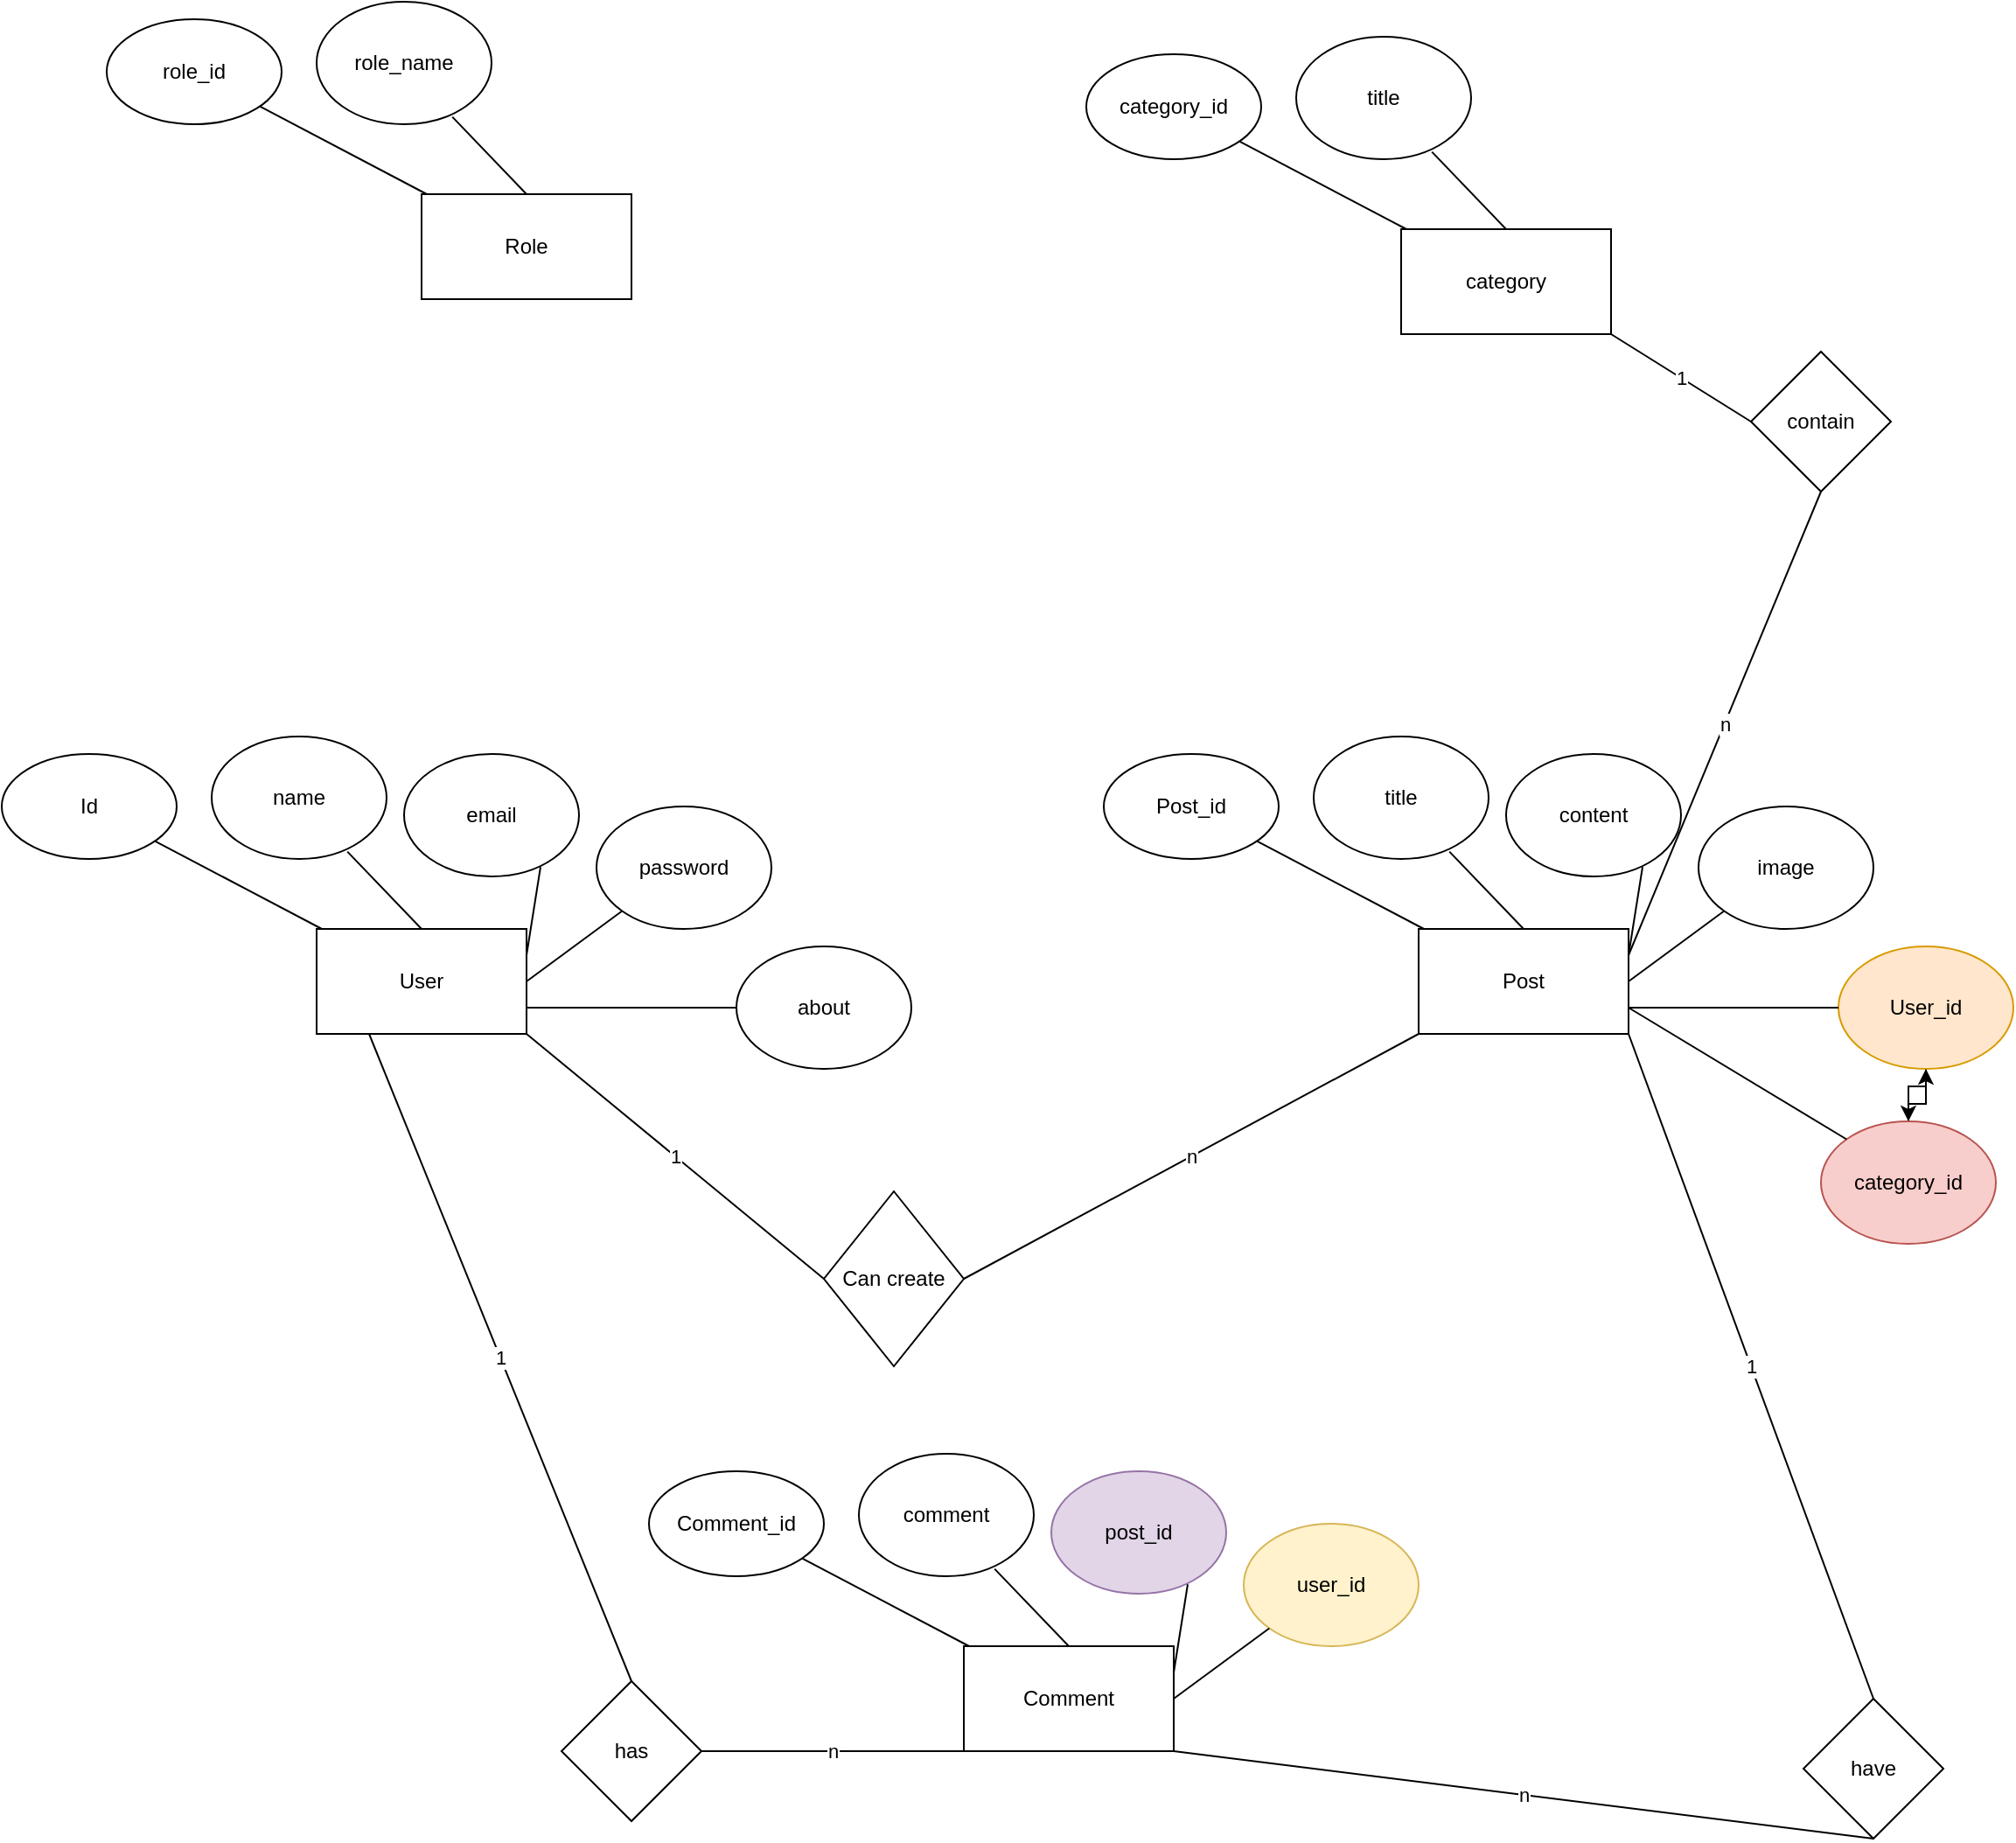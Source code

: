 <mxfile version="20.2.8" type="device"><diagram id="2qJsf4MY-Ssn4nJAhZOZ" name="Page-1"><mxGraphModel dx="2076" dy="2998" grid="1" gridSize="10" guides="1" tooltips="1" connect="1" arrows="1" fold="1" page="1" pageScale="1" pageWidth="1200" pageHeight="1920" math="0" shadow="0"><root><mxCell id="0"/><mxCell id="1" parent="0"/><mxCell id="r3w80F6K_P5GVX0KFrHu-1" value="User" style="rounded=0;whiteSpace=wrap;html=1;" vertex="1" parent="1"><mxGeometry x="210" y="120" width="120" height="60" as="geometry"/></mxCell><mxCell id="r3w80F6K_P5GVX0KFrHu-2" value="Id" style="ellipse;whiteSpace=wrap;html=1;" vertex="1" parent="1"><mxGeometry x="30" y="20" width="100" height="60" as="geometry"/></mxCell><mxCell id="r3w80F6K_P5GVX0KFrHu-3" value="name" style="ellipse;whiteSpace=wrap;html=1;" vertex="1" parent="1"><mxGeometry x="150" y="10" width="100" height="70" as="geometry"/></mxCell><mxCell id="r3w80F6K_P5GVX0KFrHu-4" value="email" style="ellipse;whiteSpace=wrap;html=1;" vertex="1" parent="1"><mxGeometry x="260" y="20" width="100" height="70" as="geometry"/></mxCell><mxCell id="r3w80F6K_P5GVX0KFrHu-5" value="password" style="ellipse;whiteSpace=wrap;html=1;" vertex="1" parent="1"><mxGeometry x="370" y="50" width="100" height="70" as="geometry"/></mxCell><mxCell id="r3w80F6K_P5GVX0KFrHu-6" value="about" style="ellipse;whiteSpace=wrap;html=1;" vertex="1" parent="1"><mxGeometry x="450" y="130" width="100" height="70" as="geometry"/></mxCell><mxCell id="r3w80F6K_P5GVX0KFrHu-8" value="" style="endArrow=none;html=1;rounded=0;" edge="1" parent="1" source="r3w80F6K_P5GVX0KFrHu-1" target="r3w80F6K_P5GVX0KFrHu-2"><mxGeometry width="50" height="50" relative="1" as="geometry"><mxPoint x="50" y="120" as="sourcePoint"/><mxPoint x="100" y="70" as="targetPoint"/></mxGeometry></mxCell><mxCell id="r3w80F6K_P5GVX0KFrHu-11" value="" style="endArrow=none;html=1;rounded=0;entryX=0.776;entryY=0.94;entryDx=0;entryDy=0;entryPerimeter=0;exitX=0.5;exitY=0;exitDx=0;exitDy=0;" edge="1" parent="1" source="r3w80F6K_P5GVX0KFrHu-1" target="r3w80F6K_P5GVX0KFrHu-3"><mxGeometry width="50" height="50" relative="1" as="geometry"><mxPoint x="390" y="300" as="sourcePoint"/><mxPoint x="440" y="250" as="targetPoint"/></mxGeometry></mxCell><mxCell id="r3w80F6K_P5GVX0KFrHu-12" value="" style="endArrow=none;html=1;rounded=0;entryX=0.78;entryY=0.923;entryDx=0;entryDy=0;entryPerimeter=0;exitX=1;exitY=0.25;exitDx=0;exitDy=0;" edge="1" parent="1" source="r3w80F6K_P5GVX0KFrHu-1" target="r3w80F6K_P5GVX0KFrHu-4"><mxGeometry width="50" height="50" relative="1" as="geometry"><mxPoint x="390" y="300" as="sourcePoint"/><mxPoint x="440" y="250" as="targetPoint"/></mxGeometry></mxCell><mxCell id="r3w80F6K_P5GVX0KFrHu-13" value="" style="endArrow=none;html=1;rounded=0;entryX=0;entryY=1;entryDx=0;entryDy=0;exitX=1;exitY=0.5;exitDx=0;exitDy=0;" edge="1" parent="1" source="r3w80F6K_P5GVX0KFrHu-1" target="r3w80F6K_P5GVX0KFrHu-5"><mxGeometry width="50" height="50" relative="1" as="geometry"><mxPoint x="390" y="300" as="sourcePoint"/><mxPoint x="440" y="250" as="targetPoint"/></mxGeometry></mxCell><mxCell id="r3w80F6K_P5GVX0KFrHu-14" value="" style="endArrow=none;html=1;rounded=0;entryX=0;entryY=0.5;entryDx=0;entryDy=0;exitX=1;exitY=0.75;exitDx=0;exitDy=0;" edge="1" parent="1" source="r3w80F6K_P5GVX0KFrHu-1" target="r3w80F6K_P5GVX0KFrHu-6"><mxGeometry width="50" height="50" relative="1" as="geometry"><mxPoint x="390" y="300" as="sourcePoint"/><mxPoint x="440" y="250" as="targetPoint"/></mxGeometry></mxCell><mxCell id="r3w80F6K_P5GVX0KFrHu-33" value="Post" style="rounded=0;whiteSpace=wrap;html=1;" vertex="1" parent="1"><mxGeometry x="840" y="120" width="120" height="60" as="geometry"/></mxCell><mxCell id="r3w80F6K_P5GVX0KFrHu-34" value="Post_id" style="ellipse;whiteSpace=wrap;html=1;" vertex="1" parent="1"><mxGeometry x="660" y="20" width="100" height="60" as="geometry"/></mxCell><mxCell id="r3w80F6K_P5GVX0KFrHu-35" value="title" style="ellipse;whiteSpace=wrap;html=1;" vertex="1" parent="1"><mxGeometry x="780" y="10" width="100" height="70" as="geometry"/></mxCell><mxCell id="r3w80F6K_P5GVX0KFrHu-36" value="content" style="ellipse;whiteSpace=wrap;html=1;" vertex="1" parent="1"><mxGeometry x="890" y="20" width="100" height="70" as="geometry"/></mxCell><mxCell id="r3w80F6K_P5GVX0KFrHu-37" value="image" style="ellipse;whiteSpace=wrap;html=1;" vertex="1" parent="1"><mxGeometry x="1000" y="50" width="100" height="70" as="geometry"/></mxCell><mxCell id="r3w80F6K_P5GVX0KFrHu-105" value="" style="edgeStyle=orthogonalEdgeStyle;rounded=0;orthogonalLoop=1;jettySize=auto;html=1;" edge="1" parent="1" source="r3w80F6K_P5GVX0KFrHu-38" target="r3w80F6K_P5GVX0KFrHu-104"><mxGeometry relative="1" as="geometry"/></mxCell><mxCell id="r3w80F6K_P5GVX0KFrHu-38" value="User_id" style="ellipse;whiteSpace=wrap;html=1;fillColor=#ffe6cc;strokeColor=#d79b00;" vertex="1" parent="1"><mxGeometry x="1080" y="130" width="100" height="70" as="geometry"/></mxCell><mxCell id="r3w80F6K_P5GVX0KFrHu-39" value="" style="endArrow=none;html=1;rounded=0;" edge="1" parent="1" source="r3w80F6K_P5GVX0KFrHu-33" target="r3w80F6K_P5GVX0KFrHu-34"><mxGeometry width="50" height="50" relative="1" as="geometry"><mxPoint x="680" y="120" as="sourcePoint"/><mxPoint x="730" y="70" as="targetPoint"/></mxGeometry></mxCell><mxCell id="r3w80F6K_P5GVX0KFrHu-40" value="" style="endArrow=none;html=1;rounded=0;entryX=0.776;entryY=0.94;entryDx=0;entryDy=0;entryPerimeter=0;exitX=0.5;exitY=0;exitDx=0;exitDy=0;" edge="1" parent="1" source="r3w80F6K_P5GVX0KFrHu-33" target="r3w80F6K_P5GVX0KFrHu-35"><mxGeometry width="50" height="50" relative="1" as="geometry"><mxPoint x="1020" y="300" as="sourcePoint"/><mxPoint x="1070" y="250" as="targetPoint"/></mxGeometry></mxCell><mxCell id="r3w80F6K_P5GVX0KFrHu-41" value="" style="endArrow=none;html=1;rounded=0;entryX=0.78;entryY=0.923;entryDx=0;entryDy=0;entryPerimeter=0;exitX=1;exitY=0.25;exitDx=0;exitDy=0;" edge="1" parent="1" source="r3w80F6K_P5GVX0KFrHu-33" target="r3w80F6K_P5GVX0KFrHu-36"><mxGeometry width="50" height="50" relative="1" as="geometry"><mxPoint x="1020" y="300" as="sourcePoint"/><mxPoint x="1070" y="250" as="targetPoint"/></mxGeometry></mxCell><mxCell id="r3w80F6K_P5GVX0KFrHu-42" value="" style="endArrow=none;html=1;rounded=0;entryX=0;entryY=1;entryDx=0;entryDy=0;exitX=1;exitY=0.5;exitDx=0;exitDy=0;" edge="1" parent="1" source="r3w80F6K_P5GVX0KFrHu-33" target="r3w80F6K_P5GVX0KFrHu-37"><mxGeometry width="50" height="50" relative="1" as="geometry"><mxPoint x="1020" y="300" as="sourcePoint"/><mxPoint x="1070" y="250" as="targetPoint"/></mxGeometry></mxCell><mxCell id="r3w80F6K_P5GVX0KFrHu-43" value="" style="endArrow=none;html=1;rounded=0;entryX=0;entryY=0.5;entryDx=0;entryDy=0;exitX=1;exitY=0.75;exitDx=0;exitDy=0;" edge="1" parent="1" source="r3w80F6K_P5GVX0KFrHu-33" target="r3w80F6K_P5GVX0KFrHu-38"><mxGeometry width="50" height="50" relative="1" as="geometry"><mxPoint x="1020" y="300" as="sourcePoint"/><mxPoint x="1070" y="250" as="targetPoint"/></mxGeometry></mxCell><mxCell id="r3w80F6K_P5GVX0KFrHu-44" value="Can create" style="rhombus;whiteSpace=wrap;html=1;" vertex="1" parent="1"><mxGeometry x="500" y="270" width="80" height="100" as="geometry"/></mxCell><mxCell id="r3w80F6K_P5GVX0KFrHu-45" value="1" style="endArrow=none;html=1;rounded=0;exitX=1;exitY=1;exitDx=0;exitDy=0;entryX=0;entryY=0.5;entryDx=0;entryDy=0;" edge="1" parent="1" source="r3w80F6K_P5GVX0KFrHu-1" target="r3w80F6K_P5GVX0KFrHu-44"><mxGeometry width="50" height="50" relative="1" as="geometry"><mxPoint x="510" y="340" as="sourcePoint"/><mxPoint x="560" y="290" as="targetPoint"/></mxGeometry></mxCell><mxCell id="r3w80F6K_P5GVX0KFrHu-46" value="n" style="endArrow=none;html=1;rounded=0;entryX=0;entryY=1;entryDx=0;entryDy=0;exitX=1;exitY=0.5;exitDx=0;exitDy=0;" edge="1" parent="1" source="r3w80F6K_P5GVX0KFrHu-44" target="r3w80F6K_P5GVX0KFrHu-33"><mxGeometry width="50" height="50" relative="1" as="geometry"><mxPoint x="510" y="340" as="sourcePoint"/><mxPoint x="560" y="290" as="targetPoint"/></mxGeometry></mxCell><mxCell id="r3w80F6K_P5GVX0KFrHu-58" value="Comment" style="rounded=0;whiteSpace=wrap;html=1;" vertex="1" parent="1"><mxGeometry x="580" y="530" width="120" height="60" as="geometry"/></mxCell><mxCell id="r3w80F6K_P5GVX0KFrHu-59" value="Comment_id" style="ellipse;whiteSpace=wrap;html=1;" vertex="1" parent="1"><mxGeometry x="400" y="430" width="100" height="60" as="geometry"/></mxCell><mxCell id="r3w80F6K_P5GVX0KFrHu-60" value="comment" style="ellipse;whiteSpace=wrap;html=1;" vertex="1" parent="1"><mxGeometry x="520" y="420" width="100" height="70" as="geometry"/></mxCell><mxCell id="r3w80F6K_P5GVX0KFrHu-61" value="post_id" style="ellipse;whiteSpace=wrap;html=1;fillColor=#e1d5e7;strokeColor=#9673a6;" vertex="1" parent="1"><mxGeometry x="630" y="430" width="100" height="70" as="geometry"/></mxCell><mxCell id="r3w80F6K_P5GVX0KFrHu-62" value="user_id" style="ellipse;whiteSpace=wrap;html=1;fillColor=#fff2cc;strokeColor=#d6b656;" vertex="1" parent="1"><mxGeometry x="740" y="460" width="100" height="70" as="geometry"/></mxCell><mxCell id="r3w80F6K_P5GVX0KFrHu-64" value="" style="endArrow=none;html=1;rounded=0;" edge="1" parent="1" source="r3w80F6K_P5GVX0KFrHu-58" target="r3w80F6K_P5GVX0KFrHu-59"><mxGeometry width="50" height="50" relative="1" as="geometry"><mxPoint x="420" y="530" as="sourcePoint"/><mxPoint x="470" y="480" as="targetPoint"/></mxGeometry></mxCell><mxCell id="r3w80F6K_P5GVX0KFrHu-65" value="" style="endArrow=none;html=1;rounded=0;entryX=0.776;entryY=0.94;entryDx=0;entryDy=0;entryPerimeter=0;exitX=0.5;exitY=0;exitDx=0;exitDy=0;" edge="1" parent="1" source="r3w80F6K_P5GVX0KFrHu-58" target="r3w80F6K_P5GVX0KFrHu-60"><mxGeometry width="50" height="50" relative="1" as="geometry"><mxPoint x="760" y="710" as="sourcePoint"/><mxPoint x="810" y="660" as="targetPoint"/></mxGeometry></mxCell><mxCell id="r3w80F6K_P5GVX0KFrHu-66" value="" style="endArrow=none;html=1;rounded=0;entryX=0.78;entryY=0.923;entryDx=0;entryDy=0;entryPerimeter=0;exitX=1;exitY=0.25;exitDx=0;exitDy=0;" edge="1" parent="1" source="r3w80F6K_P5GVX0KFrHu-58" target="r3w80F6K_P5GVX0KFrHu-61"><mxGeometry width="50" height="50" relative="1" as="geometry"><mxPoint x="760" y="710" as="sourcePoint"/><mxPoint x="810" y="660" as="targetPoint"/></mxGeometry></mxCell><mxCell id="r3w80F6K_P5GVX0KFrHu-67" value="" style="endArrow=none;html=1;rounded=0;entryX=0;entryY=1;entryDx=0;entryDy=0;exitX=1;exitY=0.5;exitDx=0;exitDy=0;" edge="1" parent="1" source="r3w80F6K_P5GVX0KFrHu-58" target="r3w80F6K_P5GVX0KFrHu-62"><mxGeometry width="50" height="50" relative="1" as="geometry"><mxPoint x="760" y="710" as="sourcePoint"/><mxPoint x="810" y="660" as="targetPoint"/></mxGeometry></mxCell><mxCell id="r3w80F6K_P5GVX0KFrHu-69" value="1" style="endArrow=none;html=1;rounded=0;entryX=0.25;entryY=1;entryDx=0;entryDy=0;" edge="1" parent="1" target="r3w80F6K_P5GVX0KFrHu-1"><mxGeometry width="50" height="50" relative="1" as="geometry"><mxPoint x="390" y="550" as="sourcePoint"/><mxPoint x="560" y="410" as="targetPoint"/></mxGeometry></mxCell><mxCell id="r3w80F6K_P5GVX0KFrHu-70" value="has" style="rhombus;whiteSpace=wrap;html=1;" vertex="1" parent="1"><mxGeometry x="350" y="550" width="80" height="80" as="geometry"/></mxCell><mxCell id="r3w80F6K_P5GVX0KFrHu-71" value="n" style="endArrow=none;html=1;rounded=0;exitX=1;exitY=0.5;exitDx=0;exitDy=0;entryX=0;entryY=1;entryDx=0;entryDy=0;" edge="1" parent="1" source="r3w80F6K_P5GVX0KFrHu-70" target="r3w80F6K_P5GVX0KFrHu-58"><mxGeometry width="50" height="50" relative="1" as="geometry"><mxPoint x="510" y="460" as="sourcePoint"/><mxPoint x="560" y="410" as="targetPoint"/></mxGeometry></mxCell><mxCell id="r3w80F6K_P5GVX0KFrHu-74" value="1" style="endArrow=none;html=1;rounded=0;entryX=1;entryY=1;entryDx=0;entryDy=0;" edge="1" parent="1" target="r3w80F6K_P5GVX0KFrHu-33"><mxGeometry width="50" height="50" relative="1" as="geometry"><mxPoint x="1100" y="560" as="sourcePoint"/><mxPoint x="560" y="410" as="targetPoint"/></mxGeometry></mxCell><mxCell id="r3w80F6K_P5GVX0KFrHu-76" value="have" style="rhombus;whiteSpace=wrap;html=1;" vertex="1" parent="1"><mxGeometry x="1060" y="560" width="80" height="80" as="geometry"/></mxCell><mxCell id="r3w80F6K_P5GVX0KFrHu-77" value="n" style="endArrow=none;html=1;rounded=0;entryX=0.5;entryY=1;entryDx=0;entryDy=0;exitX=1;exitY=1;exitDx=0;exitDy=0;" edge="1" parent="1" source="r3w80F6K_P5GVX0KFrHu-58" target="r3w80F6K_P5GVX0KFrHu-76"><mxGeometry width="50" height="50" relative="1" as="geometry"><mxPoint x="510" y="610" as="sourcePoint"/><mxPoint x="560" y="560" as="targetPoint"/></mxGeometry></mxCell><mxCell id="r3w80F6K_P5GVX0KFrHu-89" value="category" style="rounded=0;whiteSpace=wrap;html=1;" vertex="1" parent="1"><mxGeometry x="830" y="-280" width="120" height="60" as="geometry"/></mxCell><mxCell id="r3w80F6K_P5GVX0KFrHu-90" value="category_id" style="ellipse;whiteSpace=wrap;html=1;" vertex="1" parent="1"><mxGeometry x="650" y="-380" width="100" height="60" as="geometry"/></mxCell><mxCell id="r3w80F6K_P5GVX0KFrHu-91" value="title" style="ellipse;whiteSpace=wrap;html=1;" vertex="1" parent="1"><mxGeometry x="770" y="-390" width="100" height="70" as="geometry"/></mxCell><mxCell id="r3w80F6K_P5GVX0KFrHu-94" value="" style="endArrow=none;html=1;rounded=0;" edge="1" parent="1" source="r3w80F6K_P5GVX0KFrHu-89" target="r3w80F6K_P5GVX0KFrHu-90"><mxGeometry width="50" height="50" relative="1" as="geometry"><mxPoint x="670" y="-280" as="sourcePoint"/><mxPoint x="720" y="-330" as="targetPoint"/></mxGeometry></mxCell><mxCell id="r3w80F6K_P5GVX0KFrHu-95" value="" style="endArrow=none;html=1;rounded=0;entryX=0.776;entryY=0.94;entryDx=0;entryDy=0;entryPerimeter=0;exitX=0.5;exitY=0;exitDx=0;exitDy=0;" edge="1" parent="1" source="r3w80F6K_P5GVX0KFrHu-89" target="r3w80F6K_P5GVX0KFrHu-91"><mxGeometry width="50" height="50" relative="1" as="geometry"><mxPoint x="1010" y="-100" as="sourcePoint"/><mxPoint x="1060" y="-150" as="targetPoint"/></mxGeometry></mxCell><mxCell id="r3w80F6K_P5GVX0KFrHu-101" value="contain" style="rhombus;whiteSpace=wrap;html=1;" vertex="1" parent="1"><mxGeometry x="1030" y="-210" width="80" height="80" as="geometry"/></mxCell><mxCell id="r3w80F6K_P5GVX0KFrHu-102" value="1" style="endArrow=none;html=1;rounded=0;exitX=1;exitY=1;exitDx=0;exitDy=0;entryX=0;entryY=0.5;entryDx=0;entryDy=0;" edge="1" parent="1" source="r3w80F6K_P5GVX0KFrHu-89" target="r3w80F6K_P5GVX0KFrHu-101"><mxGeometry width="50" height="50" relative="1" as="geometry"><mxPoint x="1040" y="-280" as="sourcePoint"/><mxPoint x="1090" y="-330" as="targetPoint"/></mxGeometry></mxCell><mxCell id="r3w80F6K_P5GVX0KFrHu-103" value="n" style="endArrow=none;html=1;rounded=0;exitX=0.5;exitY=1;exitDx=0;exitDy=0;entryX=1;entryY=0.25;entryDx=0;entryDy=0;" edge="1" parent="1" source="r3w80F6K_P5GVX0KFrHu-101" target="r3w80F6K_P5GVX0KFrHu-33"><mxGeometry width="50" height="50" relative="1" as="geometry"><mxPoint x="1040" y="-280" as="sourcePoint"/><mxPoint x="1090" y="-330" as="targetPoint"/></mxGeometry></mxCell><mxCell id="r3w80F6K_P5GVX0KFrHu-106" value="" style="edgeStyle=orthogonalEdgeStyle;rounded=0;orthogonalLoop=1;jettySize=auto;html=1;" edge="1" parent="1" source="r3w80F6K_P5GVX0KFrHu-104" target="r3w80F6K_P5GVX0KFrHu-38"><mxGeometry relative="1" as="geometry"/></mxCell><mxCell id="r3w80F6K_P5GVX0KFrHu-104" value="category_id" style="ellipse;whiteSpace=wrap;html=1;fillColor=#f8cecc;strokeColor=#b85450;" vertex="1" parent="1"><mxGeometry x="1070" y="230" width="100" height="70" as="geometry"/></mxCell><mxCell id="r3w80F6K_P5GVX0KFrHu-117" value="" style="endArrow=none;html=1;rounded=0;entryX=1;entryY=0.75;entryDx=0;entryDy=0;exitX=0;exitY=0;exitDx=0;exitDy=0;" edge="1" parent="1" source="r3w80F6K_P5GVX0KFrHu-104" target="r3w80F6K_P5GVX0KFrHu-33"><mxGeometry width="50" height="50" relative="1" as="geometry"><mxPoint x="1010" y="480" as="sourcePoint"/><mxPoint x="1060" y="430" as="targetPoint"/></mxGeometry></mxCell><mxCell id="r3w80F6K_P5GVX0KFrHu-118" value="Role" style="rounded=0;whiteSpace=wrap;html=1;" vertex="1" parent="1"><mxGeometry x="270" y="-300" width="120" height="60" as="geometry"/></mxCell><mxCell id="r3w80F6K_P5GVX0KFrHu-119" value="role_id" style="ellipse;whiteSpace=wrap;html=1;" vertex="1" parent="1"><mxGeometry x="90" y="-400" width="100" height="60" as="geometry"/></mxCell><mxCell id="r3w80F6K_P5GVX0KFrHu-120" value="role_name" style="ellipse;whiteSpace=wrap;html=1;" vertex="1" parent="1"><mxGeometry x="210" y="-410" width="100" height="70" as="geometry"/></mxCell><mxCell id="r3w80F6K_P5GVX0KFrHu-121" value="" style="endArrow=none;html=1;rounded=0;" edge="1" parent="1" source="r3w80F6K_P5GVX0KFrHu-118" target="r3w80F6K_P5GVX0KFrHu-119"><mxGeometry width="50" height="50" relative="1" as="geometry"><mxPoint x="110" y="-300" as="sourcePoint"/><mxPoint x="160" y="-350" as="targetPoint"/></mxGeometry></mxCell><mxCell id="r3w80F6K_P5GVX0KFrHu-122" value="" style="endArrow=none;html=1;rounded=0;entryX=0.776;entryY=0.94;entryDx=0;entryDy=0;entryPerimeter=0;exitX=0.5;exitY=0;exitDx=0;exitDy=0;" edge="1" parent="1" source="r3w80F6K_P5GVX0KFrHu-118" target="r3w80F6K_P5GVX0KFrHu-120"><mxGeometry width="50" height="50" relative="1" as="geometry"><mxPoint x="450" y="-120" as="sourcePoint"/><mxPoint x="500" y="-170" as="targetPoint"/></mxGeometry></mxCell></root></mxGraphModel></diagram></mxfile>